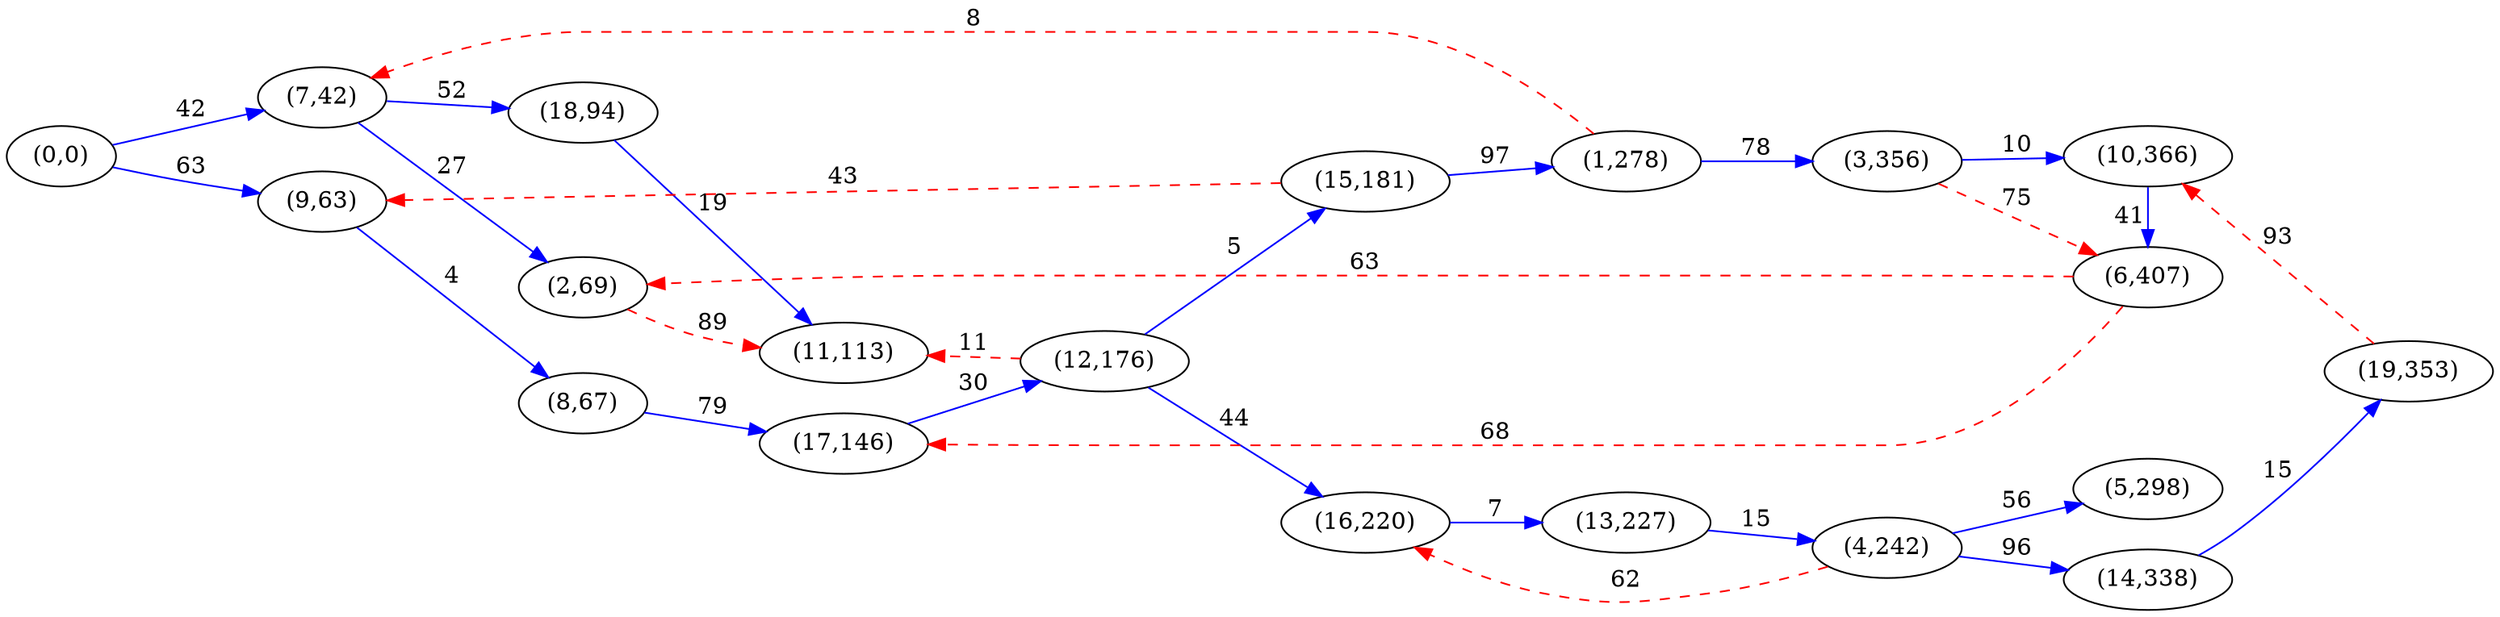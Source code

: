 digraph G {
ranksep = "equally";
rankdir = LR;
{rank = same; "(0,0)"; };
{rank = same; "(7,42)"; "(9,63)"; };
{rank = same; "(2,69)"; "(18,94)"; "(8,67)"; };
{rank = same; "(11,113)"; "(17,146)"; };
{rank = same; "(12,176)"; };
{rank = same; "(15,181)"; "(16,220)"; };
{rank = same; "(1,278)"; "(13,227)"; };
{rank = same; "(3,356)"; "(4,242)"; };
{rank = same; "(6,407)"; "(10,366)"; "(14,338)"; "(5,298)"; };
{rank = same; "(19,353)"; };
{rank = same; };
"(0,0)"->"(7,42)"[label="42" color = "blue"];
"(0,0)"->"(9,63)"[label="63" color = "blue"];
"(7,42)"->"(2,69)"[label="27" color = "blue"];
"(7,42)"->"(18,94)"[label="52" color = "blue"];
"(9,63)"->"(8,67)"[label="4" color = "blue"];
"(2,69)"->"(11,113)"[label="89" color = "red" style = "dashed" ];
"(18,94)"->"(11,113)"[label="19" color = "blue"];
"(8,67)"->"(17,146)"[label="79" color = "blue"];
"(11,113)"
"(17,146)"->"(12,176)"[label="30" color = "blue"];
"(12,176)"->"(15,181)"[label="5" color = "blue"];
"(12,176)"->"(16,220)"[label="44" color = "blue"];
"(12,176)"->"(11,113)"[label="11" color = "red" style = "dashed" ];
"(15,181)"->"(1,278)"[label="97" color = "blue"];
"(15,181)"->"(9,63)"[label="43" color = "red" style = "dashed" ];
"(16,220)"->"(13,227)"[label="7" color = "blue"];
"(1,278)"->"(3,356)"[label="78" color = "blue"];
"(1,278)"->"(7,42)"[label="8" color = "red" style = "dashed" ];
"(13,227)"->"(4,242)"[label="15" color = "blue"];
"(3,356)"->"(6,407)"[label="75" color = "red" style = "dashed" ];
"(3,356)"->"(10,366)"[label="10" color = "blue"];
"(4,242)"->"(14,338)"[label="96" color = "blue"];
"(4,242)"->"(16,220)"[label="62" color = "red" style = "dashed" ];
"(4,242)"->"(5,298)"[label="56" color = "blue"];
"(6,407)"->"(17,146)"[label="68" color = "red" style = "dashed" ];
"(6,407)"->"(2,69)"[label="63" color = "red" style = "dashed" ];
"(10,366)"->"(6,407)"[label="41" color = "blue"];
"(14,338)"->"(19,353)"[label="15" color = "blue"];
"(5,298)"
"(19,353)"->"(10,366)"[label="93" color = "red" style = "dashed" ];
}

